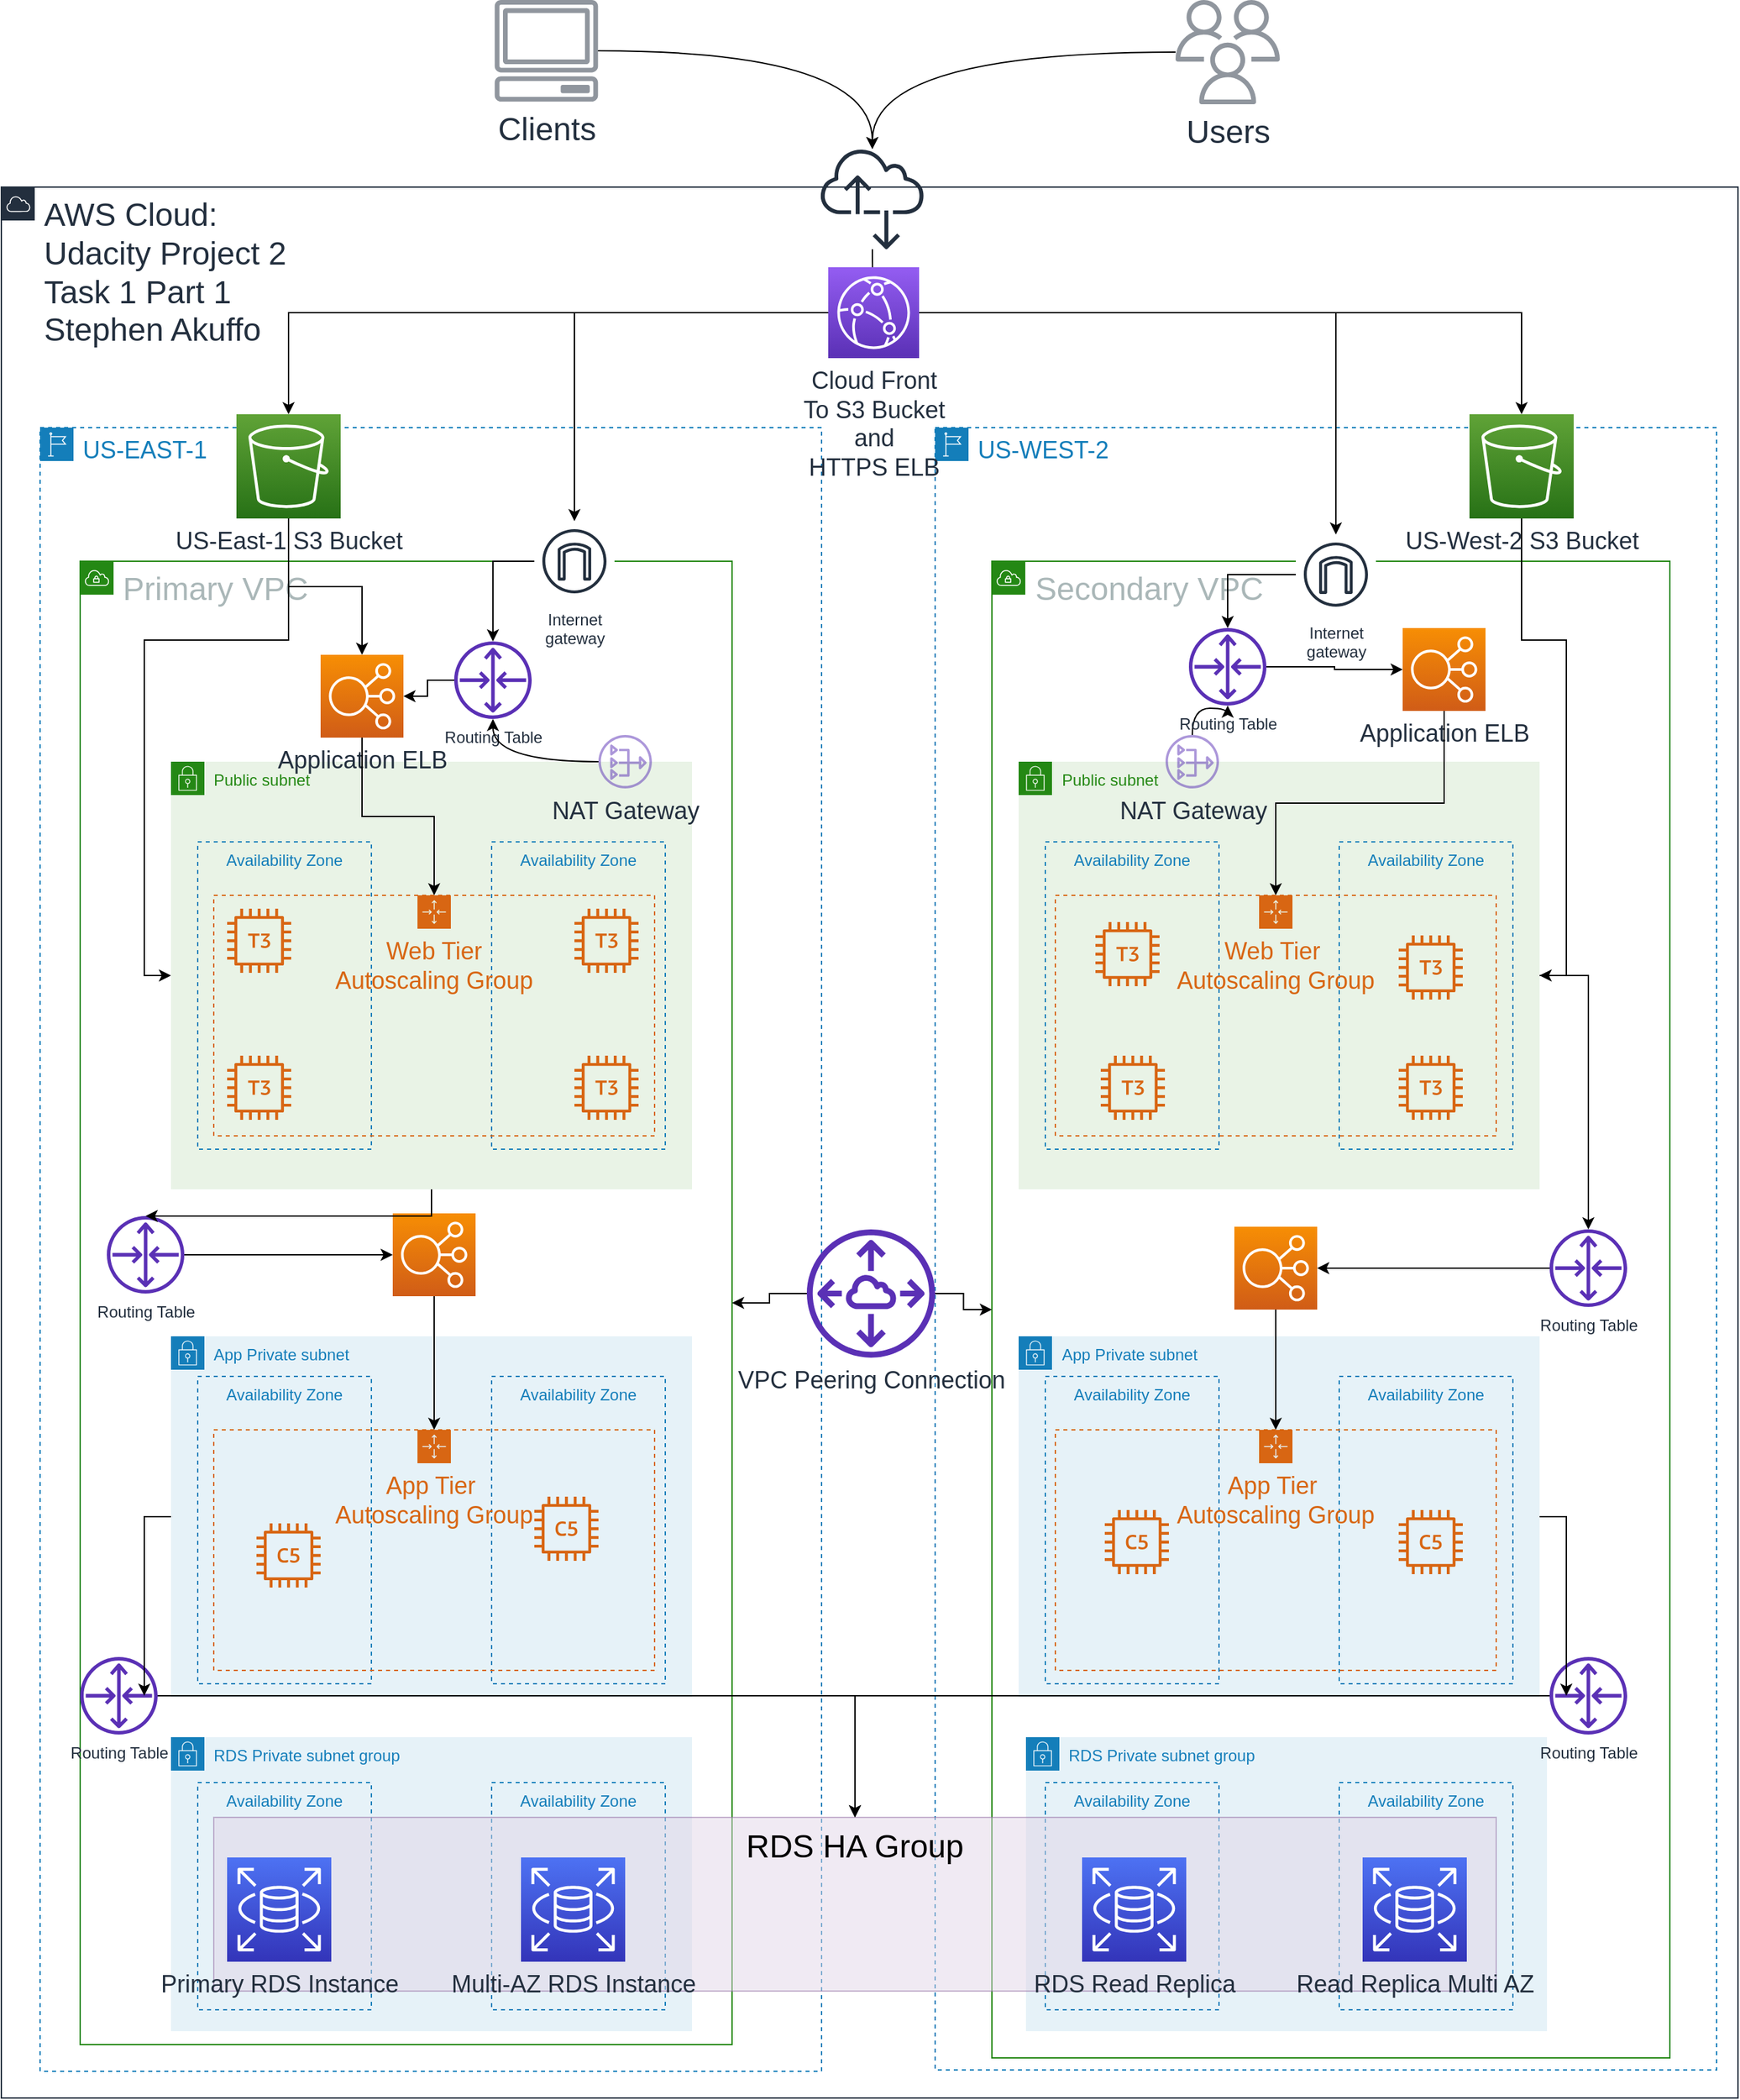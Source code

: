 <mxfile version="13.9.9" type="google"><diagram id="-6CaIfRGd6Bv1_ipE4Ak" name="Page-1"><mxGraphModel dx="2297" dy="1959" grid="1" gridSize="10" guides="1" tooltips="1" connect="1" arrows="1" fold="1" page="1" pageScale="1" pageWidth="827" pageHeight="1169" math="0" shadow="0"><root><mxCell id="0"/><mxCell id="1" parent="0"/><mxCell id="cGxvSvmtkL06RWkVl3vC-24" value="AWS Cloud" style="" parent="0"/><mxCell id="cGxvSvmtkL06RWkVl3vC-2" value="&lt;font style=&quot;font-size: 24px&quot;&gt;AWS Cloud:&lt;br&gt;Udacity Project 2&lt;br&gt;Task 1 Part 1&lt;br&gt;Stephen Akuffo&lt;/font&gt;" style="points=[[0,0],[0.25,0],[0.5,0],[0.75,0],[1,0],[1,0.25],[1,0.5],[1,0.75],[1,1],[0.75,1],[0.5,1],[0.25,1],[0,1],[0,0.75],[0,0.5],[0,0.25]];outlineConnect=0;gradientColor=none;html=1;whiteSpace=wrap;fontSize=12;fontStyle=0;shape=mxgraph.aws4.group;grIcon=mxgraph.aws4.group_aws_cloud;strokeColor=#232F3E;fillColor=none;verticalAlign=top;align=left;spacingLeft=30;fontColor=#232F3E;dashed=0;" parent="cGxvSvmtkL06RWkVl3vC-24" vertex="1"><mxGeometry x="-239" y="-240" width="1300" height="1430" as="geometry"/></mxCell><mxCell id="cGxvSvmtkL06RWkVl3vC-25" value="Region" parent="0"/><mxCell id="cGxvSvmtkL06RWkVl3vC-7" value="&lt;font style=&quot;font-size: 18px&quot;&gt;US-EAST-1&lt;/font&gt;" style="points=[[0,0],[0.25,0],[0.5,0],[0.75,0],[1,0],[1,0.25],[1,0.5],[1,0.75],[1,1],[0.75,1],[0.5,1],[0.25,1],[0,1],[0,0.75],[0,0.5],[0,0.25]];outlineConnect=0;gradientColor=none;html=1;whiteSpace=wrap;fontSize=12;fontStyle=0;shape=mxgraph.aws4.group;grIcon=mxgraph.aws4.group_region;strokeColor=#147EBA;fillColor=none;verticalAlign=top;align=left;spacingLeft=30;fontColor=#147EBA;dashed=1;" parent="cGxvSvmtkL06RWkVl3vC-25" vertex="1"><mxGeometry x="-210" y="-60" width="585" height="1230" as="geometry"/></mxCell><mxCell id="AkL3boGQ_D8RXxD9xnxL-45" value="&lt;font style=&quot;font-size: 18px&quot;&gt;US-WEST-2&lt;/font&gt;" style="points=[[0,0],[0.25,0],[0.5,0],[0.75,0],[1,0],[1,0.25],[1,0.5],[1,0.75],[1,1],[0.75,1],[0.5,1],[0.25,1],[0,1],[0,0.75],[0,0.5],[0,0.25]];outlineConnect=0;gradientColor=none;html=1;whiteSpace=wrap;fontSize=12;fontStyle=0;shape=mxgraph.aws4.group;grIcon=mxgraph.aws4.group_region;strokeColor=#147EBA;fillColor=none;verticalAlign=top;align=left;spacingLeft=30;fontColor=#147EBA;dashed=1;" parent="cGxvSvmtkL06RWkVl3vC-25" vertex="1"><mxGeometry x="460" y="-60" width="585" height="1229" as="geometry"/></mxCell><mxCell id="cGxvSvmtkL06RWkVl3vC-26" value="VPC Layer" parent="0"/><mxCell id="cGxvSvmtkL06RWkVl3vC-8" value="&lt;font style=&quot;font-size: 24px&quot;&gt;Primary VPC&lt;/font&gt;" style="points=[[0,0],[0.25,0],[0.5,0],[0.75,0],[1,0],[1,0.25],[1,0.5],[1,0.75],[1,1],[0.75,1],[0.5,1],[0.25,1],[0,1],[0,0.75],[0,0.5],[0,0.25]];outlineConnect=0;gradientColor=none;html=1;whiteSpace=wrap;fontSize=12;fontStyle=0;shape=mxgraph.aws4.group;grIcon=mxgraph.aws4.group_vpc;strokeColor=#248814;fillColor=none;verticalAlign=top;align=left;spacingLeft=30;fontColor=#AAB7B8;dashed=0;" parent="cGxvSvmtkL06RWkVl3vC-26" vertex="1"><mxGeometry x="-180" y="40" width="488" height="1110" as="geometry"/></mxCell><mxCell id="cGxvSvmtkL06RWkVl3vC-9" value="&lt;font style=&quot;font-size: 24px&quot;&gt;Secondary VPC&lt;/font&gt;" style="points=[[0,0],[0.25,0],[0.5,0],[0.75,0],[1,0],[1,0.25],[1,0.5],[1,0.75],[1,1],[0.75,1],[0.5,1],[0.25,1],[0,1],[0,0.75],[0,0.5],[0,0.25]];outlineConnect=0;gradientColor=none;html=1;whiteSpace=wrap;fontSize=12;fontStyle=0;shape=mxgraph.aws4.group;grIcon=mxgraph.aws4.group_vpc;strokeColor=#248814;fillColor=none;verticalAlign=top;align=left;spacingLeft=30;fontColor=#AAB7B8;dashed=0;" parent="cGxvSvmtkL06RWkVl3vC-26" vertex="1"><mxGeometry x="502.5" y="40" width="507.5" height="1120" as="geometry"/></mxCell><mxCell id="AkL3boGQ_D8RXxD9xnxL-65" value="&lt;font style=&quot;font-size: 24px&quot;&gt;Clients&lt;/font&gt;" style="outlineConnect=0;fontColor=#232F3E;gradientColor=none;fillColor=#232F3E;strokeColor=none;dashed=0;verticalLabelPosition=bottom;verticalAlign=top;align=center;html=1;fontSize=12;fontStyle=0;aspect=fixed;pointerEvents=1;shape=mxgraph.aws4.client;opacity=50;" parent="cGxvSvmtkL06RWkVl3vC-26" vertex="1"><mxGeometry x="130" y="-380" width="78" height="76" as="geometry"/></mxCell><mxCell id="AkL3boGQ_D8RXxD9xnxL-66" value="&lt;font style=&quot;font-size: 24px&quot;&gt;Users&lt;/font&gt;" style="outlineConnect=0;fontColor=#232F3E;gradientColor=none;fillColor=#232F3E;strokeColor=none;dashed=0;verticalLabelPosition=bottom;verticalAlign=top;align=center;html=1;fontSize=12;fontStyle=0;aspect=fixed;pointerEvents=1;shape=mxgraph.aws4.users;opacity=50;" parent="cGxvSvmtkL06RWkVl3vC-26" vertex="1"><mxGeometry x="640" y="-380" width="78" height="78" as="geometry"/></mxCell><mxCell id="AkL3boGQ_D8RXxD9xnxL-94" value="" style="outlineConnect=0;fontColor=#232F3E;gradientColor=none;fillColor=#232F3E;strokeColor=none;dashed=0;verticalLabelPosition=bottom;verticalAlign=top;align=center;html=1;fontSize=12;fontStyle=0;aspect=fixed;pointerEvents=1;shape=mxgraph.aws4.internet_alt2;" parent="cGxvSvmtkL06RWkVl3vC-26" vertex="1"><mxGeometry x="374" y="-270" width="78" height="78" as="geometry"/></mxCell><mxCell id="cGxvSvmtkL06RWkVl3vC-41" value="Network" parent="0"/><mxCell id="cGxvSvmtkL06RWkVl3vC-80" value="Public subnet" style="points=[[0,0],[0.25,0],[0.5,0],[0.75,0],[1,0],[1,0.25],[1,0.5],[1,0.75],[1,1],[0.75,1],[0.5,1],[0.25,1],[0,1],[0,0.75],[0,0.5],[0,0.25]];outlineConnect=0;gradientColor=none;html=1;whiteSpace=wrap;fontSize=12;fontStyle=0;shape=mxgraph.aws4.group;grIcon=mxgraph.aws4.group_security_group;grStroke=0;strokeColor=#248814;fillColor=#E9F3E6;verticalAlign=top;align=left;spacingLeft=30;fontColor=#248814;dashed=0;" parent="cGxvSvmtkL06RWkVl3vC-41" vertex="1"><mxGeometry x="522.5" y="190" width="390" height="320" as="geometry"/></mxCell><mxCell id="cGxvSvmtkL06RWkVl3vC-46" value="Public subnet" style="points=[[0,0],[0.25,0],[0.5,0],[0.75,0],[1,0],[1,0.25],[1,0.5],[1,0.75],[1,1],[0.75,1],[0.5,1],[0.25,1],[0,1],[0,0.75],[0,0.5],[0,0.25]];outlineConnect=0;gradientColor=none;html=1;whiteSpace=wrap;fontSize=12;fontStyle=0;shape=mxgraph.aws4.group;grIcon=mxgraph.aws4.group_security_group;grStroke=0;strokeColor=#248814;fillColor=#E9F3E6;verticalAlign=top;align=left;spacingLeft=30;fontColor=#248814;dashed=0;" parent="cGxvSvmtkL06RWkVl3vC-41" vertex="1"><mxGeometry x="-112" y="190" width="390" height="320" as="geometry"/></mxCell><mxCell id="cGxvSvmtkL06RWkVl3vC-92" value="App Private subnet" style="points=[[0,0],[0.25,0],[0.5,0],[0.75,0],[1,0],[1,0.25],[1,0.5],[1,0.75],[1,1],[0.75,1],[0.5,1],[0.25,1],[0,1],[0,0.75],[0,0.5],[0,0.25]];outlineConnect=0;gradientColor=none;html=1;whiteSpace=wrap;fontSize=12;fontStyle=0;shape=mxgraph.aws4.group;grIcon=mxgraph.aws4.group_security_group;grStroke=0;strokeColor=#147EBA;fillColor=#E6F2F8;verticalAlign=top;align=left;spacingLeft=30;fontColor=#147EBA;dashed=0;" parent="cGxvSvmtkL06RWkVl3vC-41" vertex="1"><mxGeometry x="-112" y="620" width="390" height="270" as="geometry"/></mxCell><mxCell id="cGxvSvmtkL06RWkVl3vC-93" value="App Private subnet" style="points=[[0,0],[0.25,0],[0.5,0],[0.75,0],[1,0],[1,0.25],[1,0.5],[1,0.75],[1,1],[0.75,1],[0.5,1],[0.25,1],[0,1],[0,0.75],[0,0.5],[0,0.25]];outlineConnect=0;gradientColor=none;html=1;whiteSpace=wrap;fontSize=12;fontStyle=0;shape=mxgraph.aws4.group;grIcon=mxgraph.aws4.group_security_group;grStroke=0;strokeColor=#147EBA;fillColor=#E6F2F8;verticalAlign=top;align=left;spacingLeft=30;fontColor=#147EBA;dashed=0;" parent="cGxvSvmtkL06RWkVl3vC-41" vertex="1"><mxGeometry x="522.5" y="620" width="390" height="270" as="geometry"/></mxCell><mxCell id="cGxvSvmtkL06RWkVl3vC-98" value="RDS Private subnet group" style="points=[[0,0],[0.25,0],[0.5,0],[0.75,0],[1,0],[1,0.25],[1,0.5],[1,0.75],[1,1],[0.75,1],[0.5,1],[0.25,1],[0,1],[0,0.75],[0,0.5],[0,0.25]];outlineConnect=0;gradientColor=none;html=1;whiteSpace=wrap;fontSize=12;fontStyle=0;shape=mxgraph.aws4.group;grIcon=mxgraph.aws4.group_security_group;grStroke=0;strokeColor=#147EBA;fillColor=#E6F2F8;verticalAlign=top;align=left;spacingLeft=30;fontColor=#147EBA;dashed=0;" parent="cGxvSvmtkL06RWkVl3vC-41" vertex="1"><mxGeometry x="-112" y="920" width="390" height="220" as="geometry"/></mxCell><mxCell id="cGxvSvmtkL06RWkVl3vC-99" value="RDS Private subnet group" style="points=[[0,0],[0.25,0],[0.5,0],[0.75,0],[1,0],[1,0.25],[1,0.5],[1,0.75],[1,1],[0.75,1],[0.5,1],[0.25,1],[0,1],[0,0.75],[0,0.5],[0,0.25]];outlineConnect=0;gradientColor=none;html=1;whiteSpace=wrap;fontSize=12;fontStyle=0;shape=mxgraph.aws4.group;grIcon=mxgraph.aws4.group_security_group;grStroke=0;strokeColor=#147EBA;fillColor=#E6F2F8;verticalAlign=top;align=left;spacingLeft=30;fontColor=#147EBA;dashed=0;" parent="cGxvSvmtkL06RWkVl3vC-41" vertex="1"><mxGeometry x="528" y="920" width="390" height="220" as="geometry"/></mxCell><mxCell id="AkL3boGQ_D8RXxD9xnxL-43" value="Internet&#10;gateway" style="outlineConnect=0;fontColor=#232F3E;gradientColor=none;strokeColor=#232F3E;fillColor=#ffffff;dashed=0;verticalLabelPosition=bottom;verticalAlign=top;align=center;html=1;fontSize=12;fontStyle=0;aspect=fixed;shape=mxgraph.aws4.resourceIcon;resIcon=mxgraph.aws4.internet_gateway;" parent="cGxvSvmtkL06RWkVl3vC-41" vertex="1"><mxGeometry x="160" y="10" width="60" height="60" as="geometry"/></mxCell><mxCell id="AkL3boGQ_D8RXxD9xnxL-17" value="&lt;font style=&quot;font-size: 18px&quot;&gt;Application ELB&lt;/font&gt;" style="outlineConnect=0;fontColor=#232F3E;gradientColor=#F78E04;gradientDirection=north;fillColor=#D05C17;strokeColor=#ffffff;dashed=0;verticalLabelPosition=bottom;verticalAlign=top;align=center;html=1;fontSize=12;fontStyle=0;aspect=fixed;shape=mxgraph.aws4.resourceIcon;resIcon=mxgraph.aws4.elastic_load_balancing;" parent="cGxvSvmtkL06RWkVl3vC-41" vertex="1"><mxGeometry y="110" width="62" height="62" as="geometry"/></mxCell><mxCell id="AkL3boGQ_D8RXxD9xnxL-58" value="&lt;span style=&quot;font-size: 18px&quot;&gt;Application ELB&lt;/span&gt;" style="outlineConnect=0;fontColor=#232F3E;gradientColor=#F78E04;gradientDirection=north;fillColor=#D05C17;strokeColor=#ffffff;dashed=0;verticalLabelPosition=bottom;verticalAlign=top;align=center;html=1;fontSize=12;fontStyle=0;aspect=fixed;shape=mxgraph.aws4.resourceIcon;resIcon=mxgraph.aws4.elastic_load_balancing;" parent="cGxvSvmtkL06RWkVl3vC-41" vertex="1"><mxGeometry x="810" y="90" width="62" height="62" as="geometry"/></mxCell><mxCell id="AkL3boGQ_D8RXxD9xnxL-76" value="Routing Table" style="outlineConnect=0;fontColor=#232F3E;gradientColor=none;fillColor=#5A30B5;strokeColor=none;dashed=0;verticalLabelPosition=bottom;verticalAlign=top;align=center;html=1;fontSize=12;fontStyle=0;aspect=fixed;pointerEvents=1;shape=mxgraph.aws4.router;" parent="cGxvSvmtkL06RWkVl3vC-41" vertex="1"><mxGeometry x="100" y="100" width="58" height="58" as="geometry"/></mxCell><mxCell id="cGxvSvmtkL06RWkVl3vC-27" value="AZ Layer" style="" parent="0"/><mxCell id="AkL3boGQ_D8RXxD9xnxL-24" value="" style="edgeStyle=orthogonalEdgeStyle;rounded=0;orthogonalLoop=1;jettySize=auto;html=1;" parent="cGxvSvmtkL06RWkVl3vC-27" source="AkL3boGQ_D8RXxD9xnxL-18" target="cGxvSvmtkL06RWkVl3vC-91" edge="1"><mxGeometry relative="1" as="geometry"/></mxCell><mxCell id="AkL3boGQ_D8RXxD9xnxL-34" value="" style="edgeStyle=orthogonalEdgeStyle;rounded=0;orthogonalLoop=1;jettySize=auto;html=1;" parent="cGxvSvmtkL06RWkVl3vC-27" source="AkL3boGQ_D8RXxD9xnxL-19" target="cGxvSvmtkL06RWkVl3vC-96" edge="1"><mxGeometry relative="1" as="geometry"/></mxCell><mxCell id="cGxvSvmtkL06RWkVl3vC-22" value="Availability Zone" style="fillColor=none;strokeColor=#147EBA;dashed=1;verticalAlign=top;fontStyle=0;fontColor=#147EBA;" parent="cGxvSvmtkL06RWkVl3vC-27" vertex="1"><mxGeometry x="-92" y="250" width="130" height="230" as="geometry"/></mxCell><mxCell id="cGxvSvmtkL06RWkVl3vC-23" value="Availability Zone" style="fillColor=none;strokeColor=#147EBA;dashed=1;verticalAlign=top;fontStyle=0;fontColor=#147EBA;" parent="cGxvSvmtkL06RWkVl3vC-27" vertex="1"><mxGeometry x="128" y="250" width="130" height="230" as="geometry"/></mxCell><mxCell id="cGxvSvmtkL06RWkVl3vC-81" value="Availability Zone" style="fillColor=none;strokeColor=#147EBA;dashed=1;verticalAlign=top;fontStyle=0;fontColor=#147EBA;" parent="cGxvSvmtkL06RWkVl3vC-27" vertex="1"><mxGeometry x="542.5" y="250" width="130" height="230" as="geometry"/></mxCell><mxCell id="cGxvSvmtkL06RWkVl3vC-82" value="Availability Zone" style="fillColor=none;strokeColor=#147EBA;dashed=1;verticalAlign=top;fontStyle=0;fontColor=#147EBA;" parent="cGxvSvmtkL06RWkVl3vC-27" vertex="1"><mxGeometry x="762.5" y="250" width="130" height="230" as="geometry"/></mxCell><mxCell id="cGxvSvmtkL06RWkVl3vC-90" value="Availability Zone" style="fillColor=none;strokeColor=#147EBA;dashed=1;verticalAlign=top;fontStyle=0;fontColor=#147EBA;" parent="cGxvSvmtkL06RWkVl3vC-27" vertex="1"><mxGeometry x="128" y="650" width="130" height="230" as="geometry"/></mxCell><mxCell id="cGxvSvmtkL06RWkVl3vC-89" value="Availability Zone" style="fillColor=none;strokeColor=#147EBA;dashed=1;verticalAlign=top;fontStyle=0;fontColor=#147EBA;" parent="cGxvSvmtkL06RWkVl3vC-27" vertex="1"><mxGeometry x="-92" y="650" width="130" height="230" as="geometry"/></mxCell><mxCell id="cGxvSvmtkL06RWkVl3vC-94" value="Availability Zone" style="fillColor=none;strokeColor=#147EBA;dashed=1;verticalAlign=top;fontStyle=0;fontColor=#147EBA;" parent="cGxvSvmtkL06RWkVl3vC-27" vertex="1"><mxGeometry x="542.5" y="650" width="130" height="230" as="geometry"/></mxCell><mxCell id="cGxvSvmtkL06RWkVl3vC-95" value="Availability Zone" style="fillColor=none;strokeColor=#147EBA;dashed=1;verticalAlign=top;fontStyle=0;fontColor=#147EBA;" parent="cGxvSvmtkL06RWkVl3vC-27" vertex="1"><mxGeometry x="762.5" y="650" width="130" height="230" as="geometry"/></mxCell><mxCell id="cGxvSvmtkL06RWkVl3vC-111" value="Availability Zone" style="fillColor=none;strokeColor=#147EBA;dashed=1;verticalAlign=top;fontStyle=0;fontColor=#147EBA;" parent="cGxvSvmtkL06RWkVl3vC-27" vertex="1"><mxGeometry x="128" y="954" width="130" height="170" as="geometry"/></mxCell><mxCell id="cGxvSvmtkL06RWkVl3vC-110" value="Availability Zone" style="fillColor=none;strokeColor=#147EBA;dashed=1;verticalAlign=top;fontStyle=0;fontColor=#147EBA;" parent="cGxvSvmtkL06RWkVl3vC-27" vertex="1"><mxGeometry x="-92" y="954" width="130" height="170" as="geometry"/></mxCell><mxCell id="cGxvSvmtkL06RWkVl3vC-112" value="Availability Zone" style="fillColor=none;strokeColor=#147EBA;dashed=1;verticalAlign=top;fontStyle=0;fontColor=#147EBA;" parent="cGxvSvmtkL06RWkVl3vC-27" vertex="1"><mxGeometry x="762.5" y="954" width="130" height="170" as="geometry"/></mxCell><mxCell id="cGxvSvmtkL06RWkVl3vC-113" value="Availability Zone" style="fillColor=none;strokeColor=#147EBA;dashed=1;verticalAlign=top;fontStyle=0;fontColor=#147EBA;" parent="cGxvSvmtkL06RWkVl3vC-27" vertex="1"><mxGeometry x="542.5" y="954" width="130" height="170" as="geometry"/></mxCell><mxCell id="AkL3boGQ_D8RXxD9xnxL-102" style="edgeStyle=orthogonalEdgeStyle;curved=1;rounded=0;orthogonalLoop=1;jettySize=auto;html=1;" parent="cGxvSvmtkL06RWkVl3vC-27" source="AkL3boGQ_D8RXxD9xnxL-9" target="AkL3boGQ_D8RXxD9xnxL-76" edge="1"><mxGeometry relative="1" as="geometry"/></mxCell><mxCell id="AkL3boGQ_D8RXxD9xnxL-9" value="&lt;font style=&quot;font-size: 18px&quot;&gt;NAT Gateway&lt;/font&gt;" style="outlineConnect=0;fontColor=#232F3E;gradientColor=none;fillColor=#5A30B5;strokeColor=none;dashed=0;verticalLabelPosition=bottom;verticalAlign=top;align=center;html=1;fontSize=12;fontStyle=0;aspect=fixed;pointerEvents=1;shape=mxgraph.aws4.nat_gateway;opacity=50;" parent="cGxvSvmtkL06RWkVl3vC-27" vertex="1"><mxGeometry x="208" y="170" width="40" height="40" as="geometry"/></mxCell><mxCell id="AkL3boGQ_D8RXxD9xnxL-101" style="edgeStyle=orthogonalEdgeStyle;curved=1;rounded=0;orthogonalLoop=1;jettySize=auto;html=1;" parent="cGxvSvmtkL06RWkVl3vC-27" source="AkL3boGQ_D8RXxD9xnxL-12" target="AkL3boGQ_D8RXxD9xnxL-84" edge="1"><mxGeometry relative="1" as="geometry"/></mxCell><mxCell id="AkL3boGQ_D8RXxD9xnxL-12" value="&lt;font style=&quot;font-size: 18px&quot;&gt;NAT Gateway&lt;/font&gt;" style="outlineConnect=0;fontColor=#232F3E;gradientColor=none;fillColor=#5A30B5;strokeColor=none;dashed=0;verticalLabelPosition=bottom;verticalAlign=top;align=center;html=1;fontSize=12;fontStyle=0;aspect=fixed;pointerEvents=1;shape=mxgraph.aws4.nat_gateway;opacity=50;" parent="cGxvSvmtkL06RWkVl3vC-27" vertex="1"><mxGeometry x="632.5" y="170" width="40" height="40" as="geometry"/></mxCell><mxCell id="AkL3boGQ_D8RXxD9xnxL-18" value="" style="outlineConnect=0;fontColor=#232F3E;gradientColor=#F78E04;gradientDirection=north;fillColor=#D05C17;strokeColor=#ffffff;dashed=0;verticalLabelPosition=bottom;verticalAlign=top;align=center;html=1;fontSize=12;fontStyle=0;aspect=fixed;shape=mxgraph.aws4.resourceIcon;resIcon=mxgraph.aws4.elastic_load_balancing;" parent="cGxvSvmtkL06RWkVl3vC-27" vertex="1"><mxGeometry x="54" y="528" width="62" height="62" as="geometry"/></mxCell><mxCell id="AkL3boGQ_D8RXxD9xnxL-19" value="" style="outlineConnect=0;fontColor=#232F3E;gradientColor=#F78E04;gradientDirection=north;fillColor=#D05C17;strokeColor=#ffffff;dashed=0;verticalLabelPosition=bottom;verticalAlign=top;align=center;html=1;fontSize=12;fontStyle=0;aspect=fixed;shape=mxgraph.aws4.resourceIcon;resIcon=mxgraph.aws4.elastic_load_balancing;" parent="cGxvSvmtkL06RWkVl3vC-27" vertex="1"><mxGeometry x="684" y="538" width="62" height="62" as="geometry"/></mxCell><mxCell id="AkL3boGQ_D8RXxD9xnxL-69" style="edgeStyle=orthogonalEdgeStyle;rounded=0;orthogonalLoop=1;jettySize=auto;html=1;" parent="cGxvSvmtkL06RWkVl3vC-27" source="AkL3boGQ_D8RXxD9xnxL-17" target="cGxvSvmtkL06RWkVl3vC-102" edge="1"><mxGeometry relative="1" as="geometry"/></mxCell><mxCell id="AkL3boGQ_D8RXxD9xnxL-70" style="edgeStyle=orthogonalEdgeStyle;rounded=0;orthogonalLoop=1;jettySize=auto;html=1;" parent="cGxvSvmtkL06RWkVl3vC-27" source="AkL3boGQ_D8RXxD9xnxL-58" target="cGxvSvmtkL06RWkVl3vC-83" edge="1"><mxGeometry relative="1" as="geometry"/></mxCell><mxCell id="AkL3boGQ_D8RXxD9xnxL-72" style="edgeStyle=orthogonalEdgeStyle;rounded=0;orthogonalLoop=1;jettySize=auto;html=1;entryX=0;entryY=0.5;entryDx=0;entryDy=0;" parent="cGxvSvmtkL06RWkVl3vC-27" source="AkL3boGQ_D8RXxD9xnxL-49" target="cGxvSvmtkL06RWkVl3vC-46" edge="1"><mxGeometry relative="1" as="geometry"/></mxCell><mxCell id="AkL3boGQ_D8RXxD9xnxL-88" style="edgeStyle=orthogonalEdgeStyle;rounded=0;orthogonalLoop=1;jettySize=auto;html=1;" parent="cGxvSvmtkL06RWkVl3vC-27" source="AkL3boGQ_D8RXxD9xnxL-78" target="AkL3boGQ_D8RXxD9xnxL-84" edge="1"><mxGeometry relative="1" as="geometry"/></mxCell><mxCell id="AkL3boGQ_D8RXxD9xnxL-78" value="Internet&#10;gateway" style="outlineConnect=0;fontColor=#232F3E;gradientColor=none;strokeColor=#232F3E;fillColor=#ffffff;dashed=0;verticalLabelPosition=bottom;verticalAlign=top;align=center;html=1;fontSize=12;fontStyle=0;aspect=fixed;shape=mxgraph.aws4.resourceIcon;resIcon=mxgraph.aws4.internet_gateway;" parent="cGxvSvmtkL06RWkVl3vC-27" vertex="1"><mxGeometry x="730" y="20" width="60" height="60" as="geometry"/></mxCell><mxCell id="AkL3boGQ_D8RXxD9xnxL-89" style="edgeStyle=orthogonalEdgeStyle;rounded=0;orthogonalLoop=1;jettySize=auto;html=1;" parent="cGxvSvmtkL06RWkVl3vC-27" source="AkL3boGQ_D8RXxD9xnxL-84" target="AkL3boGQ_D8RXxD9xnxL-58" edge="1"><mxGeometry relative="1" as="geometry"/></mxCell><mxCell id="AkL3boGQ_D8RXxD9xnxL-84" value="Routing Table" style="outlineConnect=0;fontColor=#232F3E;gradientColor=none;fillColor=#5A30B5;strokeColor=none;dashed=0;verticalLabelPosition=bottom;verticalAlign=top;align=center;html=1;fontSize=12;fontStyle=0;aspect=fixed;pointerEvents=1;shape=mxgraph.aws4.router;" parent="cGxvSvmtkL06RWkVl3vC-27" vertex="1"><mxGeometry x="650" y="90" width="58" height="58" as="geometry"/></mxCell><mxCell id="AkL3boGQ_D8RXxD9xnxL-85" style="edgeStyle=orthogonalEdgeStyle;rounded=0;orthogonalLoop=1;jettySize=auto;html=1;" parent="cGxvSvmtkL06RWkVl3vC-27" source="AkL3boGQ_D8RXxD9xnxL-52" target="AkL3boGQ_D8RXxD9xnxL-78" edge="1"><mxGeometry relative="1" as="geometry"/></mxCell><mxCell id="AkL3boGQ_D8RXxD9xnxL-86" style="edgeStyle=orthogonalEdgeStyle;rounded=0;orthogonalLoop=1;jettySize=auto;html=1;" parent="cGxvSvmtkL06RWkVl3vC-27" source="AkL3boGQ_D8RXxD9xnxL-52" target="AkL3boGQ_D8RXxD9xnxL-43" edge="1"><mxGeometry relative="1" as="geometry"/></mxCell><mxCell id="AkL3boGQ_D8RXxD9xnxL-87" style="edgeStyle=orthogonalEdgeStyle;rounded=0;orthogonalLoop=1;jettySize=auto;html=1;" parent="cGxvSvmtkL06RWkVl3vC-27" source="AkL3boGQ_D8RXxD9xnxL-43" target="AkL3boGQ_D8RXxD9xnxL-76" edge="1"><mxGeometry relative="1" as="geometry"/></mxCell><mxCell id="AkL3boGQ_D8RXxD9xnxL-90" style="edgeStyle=orthogonalEdgeStyle;rounded=0;orthogonalLoop=1;jettySize=auto;html=1;" parent="cGxvSvmtkL06RWkVl3vC-27" source="AkL3boGQ_D8RXxD9xnxL-76" target="AkL3boGQ_D8RXxD9xnxL-17" edge="1"><mxGeometry relative="1" as="geometry"/></mxCell><mxCell id="AkL3boGQ_D8RXxD9xnxL-91" style="edgeStyle=orthogonalEdgeStyle;rounded=0;orthogonalLoop=1;jettySize=auto;html=1;entryX=1;entryY=0.5;entryDx=0;entryDy=0;" parent="cGxvSvmtkL06RWkVl3vC-27" source="AkL3boGQ_D8RXxD9xnxL-50" target="cGxvSvmtkL06RWkVl3vC-80" edge="1"><mxGeometry relative="1" as="geometry"/></mxCell><mxCell id="AkL3boGQ_D8RXxD9xnxL-92" style="edgeStyle=orthogonalEdgeStyle;rounded=0;orthogonalLoop=1;jettySize=auto;html=1;" parent="cGxvSvmtkL06RWkVl3vC-27" source="AkL3boGQ_D8RXxD9xnxL-52" target="AkL3boGQ_D8RXxD9xnxL-50" edge="1"><mxGeometry relative="1" as="geometry"/></mxCell><mxCell id="AkL3boGQ_D8RXxD9xnxL-93" style="edgeStyle=orthogonalEdgeStyle;rounded=0;orthogonalLoop=1;jettySize=auto;html=1;" parent="cGxvSvmtkL06RWkVl3vC-27" source="AkL3boGQ_D8RXxD9xnxL-52" target="AkL3boGQ_D8RXxD9xnxL-49" edge="1"><mxGeometry relative="1" as="geometry"/></mxCell><mxCell id="AkL3boGQ_D8RXxD9xnxL-96" style="edgeStyle=orthogonalEdgeStyle;curved=1;rounded=0;orthogonalLoop=1;jettySize=auto;html=1;" parent="cGxvSvmtkL06RWkVl3vC-27" source="AkL3boGQ_D8RXxD9xnxL-65" target="AkL3boGQ_D8RXxD9xnxL-94" edge="1"><mxGeometry relative="1" as="geometry"/></mxCell><mxCell id="AkL3boGQ_D8RXxD9xnxL-97" style="edgeStyle=orthogonalEdgeStyle;curved=1;rounded=0;orthogonalLoop=1;jettySize=auto;html=1;" parent="cGxvSvmtkL06RWkVl3vC-27" source="AkL3boGQ_D8RXxD9xnxL-66" target="AkL3boGQ_D8RXxD9xnxL-94" edge="1"><mxGeometry relative="1" as="geometry"/></mxCell><mxCell id="AkL3boGQ_D8RXxD9xnxL-98" style="edgeStyle=orthogonalEdgeStyle;curved=1;rounded=0;orthogonalLoop=1;jettySize=auto;html=1;" parent="cGxvSvmtkL06RWkVl3vC-27" source="AkL3boGQ_D8RXxD9xnxL-94" target="AkL3boGQ_D8RXxD9xnxL-52" edge="1"><mxGeometry relative="1" as="geometry"/></mxCell><mxCell id="cGxvSvmtkL06RWkVl3vC-28" value="Overlays" parent="0"/><mxCell id="cGxvSvmtkL06RWkVl3vC-141" value="RDS HA Group" style="fillColor=#e1d5e7;strokeColor=#9673a6;dashed=0;verticalAlign=top;fontStyle=0;opacity=50;fontSize=24;" parent="cGxvSvmtkL06RWkVl3vC-28" vertex="1"><mxGeometry x="-80" y="980" width="960" height="130" as="geometry"/></mxCell><mxCell id="cGxvSvmtkL06RWkVl3vC-102" value="&lt;span style=&quot;font-size: 18px&quot;&gt;Web Tier &lt;br&gt;Autoscaling Group&lt;/span&gt;" style="points=[[0,0],[0.25,0],[0.5,0],[0.75,0],[1,0],[1,0.25],[1,0.5],[1,0.75],[1,1],[0.75,1],[0.5,1],[0.25,1],[0,1],[0,0.75],[0,0.5],[0,0.25]];outlineConnect=0;gradientColor=none;html=1;whiteSpace=wrap;fontSize=12;fontStyle=0;shape=mxgraph.aws4.groupCenter;grIcon=mxgraph.aws4.group_auto_scaling_group;grStroke=1;strokeColor=#D86613;fillColor=none;verticalAlign=top;align=center;fontColor=#D86613;dashed=1;spacingTop=25;" parent="cGxvSvmtkL06RWkVl3vC-28" vertex="1"><mxGeometry x="-80" y="290" width="330" height="180" as="geometry"/></mxCell><mxCell id="cGxvSvmtkL06RWkVl3vC-83" value="&lt;span style=&quot;font-size: 18px&quot;&gt;Web Tier&amp;nbsp;&lt;/span&gt;&lt;br style=&quot;font-size: 18px&quot;&gt;&lt;span style=&quot;font-size: 18px&quot;&gt;Autoscaling Group&lt;/span&gt;" style="points=[[0,0],[0.25,0],[0.5,0],[0.75,0],[1,0],[1,0.25],[1,0.5],[1,0.75],[1,1],[0.75,1],[0.5,1],[0.25,1],[0,1],[0,0.75],[0,0.5],[0,0.25]];outlineConnect=0;gradientColor=none;html=1;whiteSpace=wrap;fontSize=12;fontStyle=0;shape=mxgraph.aws4.groupCenter;grIcon=mxgraph.aws4.group_auto_scaling_group;grStroke=1;strokeColor=#D86613;fillColor=none;verticalAlign=top;align=center;fontColor=#D86613;dashed=1;spacingTop=25;" parent="cGxvSvmtkL06RWkVl3vC-28" vertex="1"><mxGeometry x="550" y="290" width="330" height="180" as="geometry"/></mxCell><mxCell id="cGxvSvmtkL06RWkVl3vC-96" value="&lt;span style=&quot;font-size: 18px&quot;&gt;App Tier&amp;nbsp;&lt;/span&gt;&lt;br style=&quot;font-size: 18px&quot;&gt;&lt;span style=&quot;font-size: 18px&quot;&gt;Autoscaling Group&lt;/span&gt;" style="points=[[0,0],[0.25,0],[0.5,0],[0.75,0],[1,0],[1,0.25],[1,0.5],[1,0.75],[1,1],[0.75,1],[0.5,1],[0.25,1],[0,1],[0,0.75],[0,0.5],[0,0.25]];outlineConnect=0;gradientColor=none;html=1;whiteSpace=wrap;fontSize=12;fontStyle=0;shape=mxgraph.aws4.groupCenter;grIcon=mxgraph.aws4.group_auto_scaling_group;grStroke=1;strokeColor=#D86613;fillColor=none;verticalAlign=top;align=center;fontColor=#D86613;dashed=1;spacingTop=25;" parent="cGxvSvmtkL06RWkVl3vC-28" vertex="1"><mxGeometry x="550" y="690" width="330" height="180" as="geometry"/></mxCell><mxCell id="cGxvSvmtkL06RWkVl3vC-91" value="&lt;span style=&quot;font-size: 18px&quot;&gt;App Tier&amp;nbsp;&lt;/span&gt;&lt;br style=&quot;font-size: 18px&quot;&gt;&lt;span style=&quot;font-size: 18px&quot;&gt;Autoscaling Group&lt;/span&gt;" style="points=[[0,0],[0.25,0],[0.5,0],[0.75,0],[1,0],[1,0.25],[1,0.5],[1,0.75],[1,1],[0.75,1],[0.5,1],[0.25,1],[0,1],[0,0.75],[0,0.5],[0,0.25]];outlineConnect=0;gradientColor=none;html=1;whiteSpace=wrap;fontSize=12;fontStyle=0;shape=mxgraph.aws4.groupCenter;grIcon=mxgraph.aws4.group_auto_scaling_group;grStroke=1;strokeColor=#D86613;fillColor=none;verticalAlign=top;align=center;fontColor=#D86613;dashed=1;spacingTop=25;" parent="cGxvSvmtkL06RWkVl3vC-28" vertex="1"><mxGeometry x="-80" y="690" width="330" height="180" as="geometry"/></mxCell><mxCell id="cGxvSvmtkL06RWkVl3vC-104" value="&lt;font style=&quot;font-size: 18px&quot;&gt;Multi-AZ RDS Instance&lt;/font&gt;" style="outlineConnect=0;fontColor=#232F3E;gradientColor=#4D72F3;gradientDirection=north;fillColor=#3334B9;strokeColor=#ffffff;dashed=0;verticalLabelPosition=bottom;verticalAlign=top;align=center;html=1;fontSize=12;fontStyle=0;aspect=fixed;shape=mxgraph.aws4.resourceIcon;resIcon=mxgraph.aws4.rds;" parent="cGxvSvmtkL06RWkVl3vC-28" vertex="1"><mxGeometry x="150" y="1010" width="78" height="78" as="geometry"/></mxCell><mxCell id="cGxvSvmtkL06RWkVl3vC-105" value="&lt;font style=&quot;font-size: 18px&quot;&gt;Primary RDS Instance&lt;/font&gt;" style="outlineConnect=0;fontColor=#232F3E;gradientColor=#4D72F3;gradientDirection=north;fillColor=#3334B9;strokeColor=#ffffff;dashed=0;verticalLabelPosition=bottom;verticalAlign=top;align=center;html=1;fontSize=12;fontStyle=0;aspect=fixed;shape=mxgraph.aws4.resourceIcon;resIcon=mxgraph.aws4.rds;" parent="cGxvSvmtkL06RWkVl3vC-28" vertex="1"><mxGeometry x="-70" y="1010" width="78" height="78" as="geometry"/></mxCell><mxCell id="cGxvSvmtkL06RWkVl3vC-114" value="&lt;font style=&quot;font-size: 18px&quot;&gt;Read Replica Multi AZ&lt;/font&gt;" style="outlineConnect=0;fontColor=#232F3E;gradientColor=#4D72F3;gradientDirection=north;fillColor=#3334B9;strokeColor=#ffffff;dashed=0;verticalLabelPosition=bottom;verticalAlign=top;align=center;html=1;fontSize=12;fontStyle=0;aspect=fixed;shape=mxgraph.aws4.resourceIcon;resIcon=mxgraph.aws4.rds;" parent="cGxvSvmtkL06RWkVl3vC-28" vertex="1"><mxGeometry x="780" y="1010" width="78" height="78" as="geometry"/></mxCell><mxCell id="cGxvSvmtkL06RWkVl3vC-115" value="&lt;font style=&quot;font-size: 18px&quot;&gt;RDS Read Replica&lt;/font&gt;" style="outlineConnect=0;fontColor=#232F3E;gradientColor=#4D72F3;gradientDirection=north;fillColor=#3334B9;strokeColor=#ffffff;dashed=0;verticalLabelPosition=bottom;verticalAlign=top;align=center;html=1;fontSize=12;fontStyle=0;aspect=fixed;shape=mxgraph.aws4.resourceIcon;resIcon=mxgraph.aws4.rds;" parent="cGxvSvmtkL06RWkVl3vC-28" vertex="1"><mxGeometry x="570" y="1010" width="78" height="78" as="geometry"/></mxCell><mxCell id="cGxvSvmtkL06RWkVl3vC-118" value="" style="outlineConnect=0;fontColor=#232F3E;gradientColor=none;fillColor=#D86613;strokeColor=none;dashed=0;verticalLabelPosition=bottom;verticalAlign=top;align=center;html=1;fontSize=12;fontStyle=0;aspect=fixed;pointerEvents=1;shape=mxgraph.aws4.t3_instance;" parent="cGxvSvmtkL06RWkVl3vC-28" vertex="1"><mxGeometry x="190" y="300" width="48" height="48" as="geometry"/></mxCell><mxCell id="cGxvSvmtkL06RWkVl3vC-119" value="" style="outlineConnect=0;fontColor=#232F3E;gradientColor=none;fillColor=#D86613;strokeColor=none;dashed=0;verticalLabelPosition=bottom;verticalAlign=top;align=center;html=1;fontSize=12;fontStyle=0;aspect=fixed;pointerEvents=1;shape=mxgraph.aws4.t3_instance;" parent="cGxvSvmtkL06RWkVl3vC-28" vertex="1"><mxGeometry x="-70" y="300" width="48" height="48" as="geometry"/></mxCell><mxCell id="cGxvSvmtkL06RWkVl3vC-127" value="" style="outlineConnect=0;fontColor=#232F3E;gradientColor=none;fillColor=#D86613;strokeColor=none;dashed=0;verticalLabelPosition=bottom;verticalAlign=top;align=center;html=1;fontSize=12;fontStyle=0;aspect=fixed;pointerEvents=1;shape=mxgraph.aws4.t3_instance;" parent="cGxvSvmtkL06RWkVl3vC-28" vertex="1"><mxGeometry x="-70" y="410" width="48" height="48" as="geometry"/></mxCell><mxCell id="cGxvSvmtkL06RWkVl3vC-128" value="" style="outlineConnect=0;fontColor=#232F3E;gradientColor=none;fillColor=#D86613;strokeColor=none;dashed=0;verticalLabelPosition=bottom;verticalAlign=top;align=center;html=1;fontSize=12;fontStyle=0;aspect=fixed;pointerEvents=1;shape=mxgraph.aws4.t3_instance;" parent="cGxvSvmtkL06RWkVl3vC-28" vertex="1"><mxGeometry x="190" y="410" width="48" height="48" as="geometry"/></mxCell><mxCell id="cGxvSvmtkL06RWkVl3vC-131" value="" style="outlineConnect=0;fontColor=#232F3E;gradientColor=none;fillColor=#D86613;strokeColor=none;dashed=0;verticalLabelPosition=bottom;verticalAlign=top;align=center;html=1;fontSize=12;fontStyle=0;aspect=fixed;pointerEvents=1;shape=mxgraph.aws4.t3_instance;" parent="cGxvSvmtkL06RWkVl3vC-28" vertex="1"><mxGeometry x="807" y="320" width="48" height="48" as="geometry"/></mxCell><mxCell id="cGxvSvmtkL06RWkVl3vC-132" value="" style="outlineConnect=0;fontColor=#232F3E;gradientColor=none;fillColor=#D86613;strokeColor=none;dashed=0;verticalLabelPosition=bottom;verticalAlign=top;align=center;html=1;fontSize=12;fontStyle=0;aspect=fixed;pointerEvents=1;shape=mxgraph.aws4.t3_instance;" parent="cGxvSvmtkL06RWkVl3vC-28" vertex="1"><mxGeometry x="580" y="310" width="48" height="48" as="geometry"/></mxCell><mxCell id="cGxvSvmtkL06RWkVl3vC-133" value="" style="outlineConnect=0;fontColor=#232F3E;gradientColor=none;fillColor=#D86613;strokeColor=none;dashed=0;verticalLabelPosition=bottom;verticalAlign=top;align=center;html=1;fontSize=12;fontStyle=0;aspect=fixed;pointerEvents=1;shape=mxgraph.aws4.t3_instance;" parent="cGxvSvmtkL06RWkVl3vC-28" vertex="1"><mxGeometry x="584" y="410" width="48" height="48" as="geometry"/></mxCell><mxCell id="cGxvSvmtkL06RWkVl3vC-134" value="" style="outlineConnect=0;fontColor=#232F3E;gradientColor=none;fillColor=#D86613;strokeColor=none;dashed=0;verticalLabelPosition=bottom;verticalAlign=top;align=center;html=1;fontSize=12;fontStyle=0;aspect=fixed;pointerEvents=1;shape=mxgraph.aws4.t3_instance;" parent="cGxvSvmtkL06RWkVl3vC-28" vertex="1"><mxGeometry x="807" y="410" width="48" height="48" as="geometry"/></mxCell><mxCell id="cGxvSvmtkL06RWkVl3vC-137" value="" style="outlineConnect=0;fontColor=#232F3E;gradientColor=none;fillColor=#D86613;strokeColor=none;dashed=0;verticalLabelPosition=bottom;verticalAlign=top;align=center;html=1;fontSize=12;fontStyle=0;aspect=fixed;pointerEvents=1;shape=mxgraph.aws4.c5_instance;" parent="cGxvSvmtkL06RWkVl3vC-28" vertex="1"><mxGeometry x="-48" y="760" width="48" height="48" as="geometry"/></mxCell><mxCell id="cGxvSvmtkL06RWkVl3vC-138" value="" style="outlineConnect=0;fontColor=#232F3E;gradientColor=none;fillColor=#D86613;strokeColor=none;dashed=0;verticalLabelPosition=bottom;verticalAlign=top;align=center;html=1;fontSize=12;fontStyle=0;aspect=fixed;pointerEvents=1;shape=mxgraph.aws4.c5_instance;" parent="cGxvSvmtkL06RWkVl3vC-28" vertex="1"><mxGeometry x="160" y="740" width="48" height="48" as="geometry"/></mxCell><mxCell id="cGxvSvmtkL06RWkVl3vC-139" value="" style="outlineConnect=0;fontColor=#232F3E;gradientColor=none;fillColor=#D86613;strokeColor=none;dashed=0;verticalLabelPosition=bottom;verticalAlign=top;align=center;html=1;fontSize=12;fontStyle=0;aspect=fixed;pointerEvents=1;shape=mxgraph.aws4.c5_instance;" parent="cGxvSvmtkL06RWkVl3vC-28" vertex="1"><mxGeometry x="587" y="750" width="48" height="48" as="geometry"/></mxCell><mxCell id="cGxvSvmtkL06RWkVl3vC-140" value="" style="outlineConnect=0;fontColor=#232F3E;gradientColor=none;fillColor=#D86613;strokeColor=none;dashed=0;verticalLabelPosition=bottom;verticalAlign=top;align=center;html=1;fontSize=12;fontStyle=0;aspect=fixed;pointerEvents=1;shape=mxgraph.aws4.c5_instance;" parent="cGxvSvmtkL06RWkVl3vC-28" vertex="1"><mxGeometry x="807" y="750" width="48" height="48" as="geometry"/></mxCell><mxCell id="AkL3boGQ_D8RXxD9xnxL-50" value="&lt;font style=&quot;font-size: 18px&quot;&gt;US-West-2 S3 Bucket&lt;/font&gt;" style="outlineConnect=0;fontColor=#232F3E;gradientColor=#60A337;gradientDirection=north;fillColor=#277116;strokeColor=#ffffff;dashed=0;verticalLabelPosition=bottom;verticalAlign=top;align=center;html=1;fontSize=12;fontStyle=0;aspect=fixed;shape=mxgraph.aws4.resourceIcon;resIcon=mxgraph.aws4.s3;" parent="cGxvSvmtkL06RWkVl3vC-28" vertex="1"><mxGeometry x="860" y="-70" width="78" height="78" as="geometry"/></mxCell><mxCell id="jengc1RYNBf-eKnjDx24-1" value="" style="edgeStyle=orthogonalEdgeStyle;rounded=0;orthogonalLoop=1;jettySize=auto;html=1;" parent="cGxvSvmtkL06RWkVl3vC-28" source="AkL3boGQ_D8RXxD9xnxL-49" target="AkL3boGQ_D8RXxD9xnxL-17" edge="1"><mxGeometry relative="1" as="geometry"/></mxCell><mxCell id="AkL3boGQ_D8RXxD9xnxL-49" value="&lt;span style=&quot;font-size: 18px&quot;&gt;US-East-1 S3 Bucket&lt;/span&gt;" style="outlineConnect=0;fontColor=#232F3E;gradientColor=#60A337;gradientDirection=north;fillColor=#277116;strokeColor=#ffffff;dashed=0;verticalLabelPosition=bottom;verticalAlign=top;align=center;html=1;fontSize=12;fontStyle=0;aspect=fixed;shape=mxgraph.aws4.resourceIcon;resIcon=mxgraph.aws4.s3;" parent="cGxvSvmtkL06RWkVl3vC-28" vertex="1"><mxGeometry x="-63" y="-70" width="78" height="78" as="geometry"/></mxCell><mxCell id="AkL3boGQ_D8RXxD9xnxL-52" value="&lt;font style=&quot;font-size: 18px&quot;&gt;Cloud Front&lt;br&gt;To S3 Bucket&lt;br&gt;and&lt;br&gt;HTTPS ELB&lt;/font&gt;" style="outlineConnect=0;fontColor=#232F3E;gradientColor=#945DF2;gradientDirection=north;fillColor=#5A30B5;strokeColor=#ffffff;dashed=0;verticalLabelPosition=bottom;verticalAlign=top;align=center;html=1;fontSize=12;fontStyle=0;aspect=fixed;shape=mxgraph.aws4.resourceIcon;resIcon=mxgraph.aws4.cloudfront;" parent="cGxvSvmtkL06RWkVl3vC-28" vertex="1"><mxGeometry x="380" y="-180" width="68" height="68" as="geometry"/></mxCell><mxCell id="jengc1RYNBf-eKnjDx24-9" style="edgeStyle=orthogonalEdgeStyle;rounded=0;orthogonalLoop=1;jettySize=auto;html=1;entryX=1;entryY=0.5;entryDx=0;entryDy=0;" parent="cGxvSvmtkL06RWkVl3vC-28" source="jengc1RYNBf-eKnjDx24-5" target="cGxvSvmtkL06RWkVl3vC-8" edge="1"><mxGeometry relative="1" as="geometry"/></mxCell><mxCell id="jengc1RYNBf-eKnjDx24-10" style="edgeStyle=orthogonalEdgeStyle;rounded=0;orthogonalLoop=1;jettySize=auto;html=1;entryX=0;entryY=0.5;entryDx=0;entryDy=0;" parent="cGxvSvmtkL06RWkVl3vC-28" source="jengc1RYNBf-eKnjDx24-5" target="cGxvSvmtkL06RWkVl3vC-9" edge="1"><mxGeometry relative="1" as="geometry"/></mxCell><mxCell id="jengc1RYNBf-eKnjDx24-5" value="&lt;font style=&quot;font-size: 18px&quot;&gt;VPC Peering Connection&lt;/font&gt;" style="outlineConnect=0;fontColor=#232F3E;gradientColor=none;fillColor=#5A30B5;strokeColor=none;dashed=0;verticalLabelPosition=bottom;verticalAlign=top;align=center;html=1;fontSize=12;fontStyle=0;aspect=fixed;pointerEvents=1;shape=mxgraph.aws4.peering;" parent="cGxvSvmtkL06RWkVl3vC-28" vertex="1"><mxGeometry x="364" y="540" width="96" height="96" as="geometry"/></mxCell><mxCell id="jengc1RYNBf-eKnjDx24-24" style="edgeStyle=orthogonalEdgeStyle;rounded=0;orthogonalLoop=1;jettySize=auto;html=1;fontSize=24;" parent="cGxvSvmtkL06RWkVl3vC-28" source="jengc1RYNBf-eKnjDx24-11" target="AkL3boGQ_D8RXxD9xnxL-18" edge="1"><mxGeometry relative="1" as="geometry"/></mxCell><mxCell id="jengc1RYNBf-eKnjDx24-11" value="Routing Table" style="outlineConnect=0;fontColor=#232F3E;gradientColor=none;fillColor=#5A30B5;strokeColor=none;dashed=0;verticalLabelPosition=bottom;verticalAlign=top;align=center;html=1;fontSize=12;fontStyle=0;aspect=fixed;pointerEvents=1;shape=mxgraph.aws4.router;" parent="cGxvSvmtkL06RWkVl3vC-28" vertex="1"><mxGeometry x="-160" y="530" width="58" height="58" as="geometry"/></mxCell><mxCell id="jengc1RYNBf-eKnjDx24-22" style="edgeStyle=orthogonalEdgeStyle;rounded=0;orthogonalLoop=1;jettySize=auto;html=1;entryX=0.5;entryY=0;entryDx=0;entryDy=0;fontSize=24;" parent="cGxvSvmtkL06RWkVl3vC-28" source="jengc1RYNBf-eKnjDx24-12" target="cGxvSvmtkL06RWkVl3vC-141" edge="1"><mxGeometry relative="1" as="geometry"/></mxCell><mxCell id="jengc1RYNBf-eKnjDx24-12" value="Routing Table" style="outlineConnect=0;fontColor=#232F3E;gradientColor=none;fillColor=#5A30B5;strokeColor=none;dashed=0;verticalLabelPosition=bottom;verticalAlign=top;align=center;html=1;fontSize=12;fontStyle=0;aspect=fixed;pointerEvents=1;shape=mxgraph.aws4.router;" parent="cGxvSvmtkL06RWkVl3vC-28" vertex="1"><mxGeometry x="-180" y="860" width="58" height="58" as="geometry"/></mxCell><mxCell id="jengc1RYNBf-eKnjDx24-19" style="edgeStyle=orthogonalEdgeStyle;rounded=0;orthogonalLoop=1;jettySize=auto;html=1;fontSize=24;" parent="cGxvSvmtkL06RWkVl3vC-28" source="jengc1RYNBf-eKnjDx24-13" target="cGxvSvmtkL06RWkVl3vC-141" edge="1"><mxGeometry relative="1" as="geometry"/></mxCell><mxCell id="jengc1RYNBf-eKnjDx24-13" value="Routing Table" style="outlineConnect=0;fontColor=#232F3E;gradientColor=none;fillColor=#5A30B5;strokeColor=none;dashed=0;verticalLabelPosition=bottom;verticalAlign=top;align=center;html=1;fontSize=12;fontStyle=0;aspect=fixed;pointerEvents=1;shape=mxgraph.aws4.router;" parent="cGxvSvmtkL06RWkVl3vC-28" vertex="1"><mxGeometry x="920" y="860" width="58" height="58" as="geometry"/></mxCell><mxCell id="jengc1RYNBf-eKnjDx24-17" style="edgeStyle=orthogonalEdgeStyle;rounded=0;orthogonalLoop=1;jettySize=auto;html=1;fontSize=24;" parent="cGxvSvmtkL06RWkVl3vC-28" source="jengc1RYNBf-eKnjDx24-14" target="AkL3boGQ_D8RXxD9xnxL-19" edge="1"><mxGeometry relative="1" as="geometry"/></mxCell><mxCell id="jengc1RYNBf-eKnjDx24-14" value="Routing Table" style="outlineConnect=0;fontColor=#232F3E;gradientColor=none;fillColor=#5A30B5;strokeColor=none;dashed=0;verticalLabelPosition=bottom;verticalAlign=top;align=center;html=1;fontSize=12;fontStyle=0;aspect=fixed;pointerEvents=1;shape=mxgraph.aws4.router;" parent="cGxvSvmtkL06RWkVl3vC-28" vertex="1"><mxGeometry x="920" y="540" width="58" height="58" as="geometry"/></mxCell><mxCell id="jengc1RYNBf-eKnjDx24-16" style="edgeStyle=orthogonalEdgeStyle;rounded=0;orthogonalLoop=1;jettySize=auto;html=1;fontSize=24;" parent="cGxvSvmtkL06RWkVl3vC-28" source="cGxvSvmtkL06RWkVl3vC-80" target="jengc1RYNBf-eKnjDx24-14" edge="1"><mxGeometry relative="1" as="geometry"/></mxCell><mxCell id="jengc1RYNBf-eKnjDx24-20" style="edgeStyle=orthogonalEdgeStyle;rounded=0;orthogonalLoop=1;jettySize=auto;html=1;fontSize=24;" parent="cGxvSvmtkL06RWkVl3vC-28" source="cGxvSvmtkL06RWkVl3vC-93" target="jengc1RYNBf-eKnjDx24-13" edge="1"><mxGeometry relative="1" as="geometry"/></mxCell><mxCell id="jengc1RYNBf-eKnjDx24-21" style="edgeStyle=orthogonalEdgeStyle;rounded=0;orthogonalLoop=1;jettySize=auto;html=1;fontSize=24;" parent="cGxvSvmtkL06RWkVl3vC-28" source="cGxvSvmtkL06RWkVl3vC-92" target="jengc1RYNBf-eKnjDx24-12" edge="1"><mxGeometry relative="1" as="geometry"/></mxCell><mxCell id="jengc1RYNBf-eKnjDx24-23" style="edgeStyle=orthogonalEdgeStyle;rounded=0;orthogonalLoop=1;jettySize=auto;html=1;fontSize=24;" parent="cGxvSvmtkL06RWkVl3vC-28" source="cGxvSvmtkL06RWkVl3vC-46" target="jengc1RYNBf-eKnjDx24-11" edge="1"><mxGeometry relative="1" as="geometry"/></mxCell></root></mxGraphModel></diagram></mxfile>